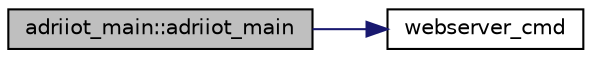 digraph "adriiot_main::adriiot_main"
{
 // LATEX_PDF_SIZE
  edge [fontname="Helvetica",fontsize="10",labelfontname="Helvetica",labelfontsize="10"];
  node [fontname="Helvetica",fontsize="10",shape=record];
  rankdir="LR";
  Node1 [label="adriiot_main::adriiot_main",height=0.2,width=0.4,color="black", fillcolor="grey75", style="filled", fontcolor="black",tooltip="Constructs a new instance of adriiot_main."];
  Node1 -> Node2 [color="midnightblue",fontsize="10",style="solid",fontname="Helvetica"];
  Node2 [label="webserver_cmd",height=0.2,width=0.4,color="black", fillcolor="white", style="filled",URL="$adriiot__main_8cpp.html#ac213e87409162c72415d5a4befb2e3d1",tooltip="parser from http/socket request"];
}
